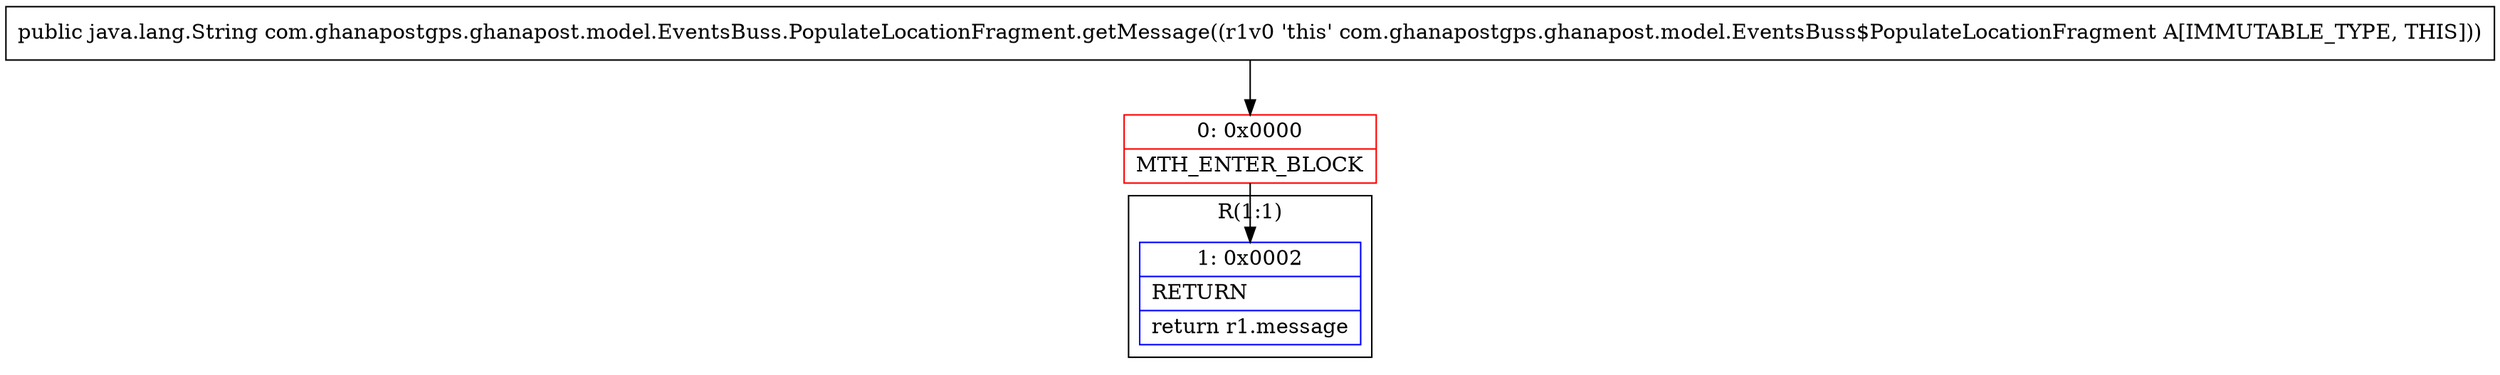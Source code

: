 digraph "CFG forcom.ghanapostgps.ghanapost.model.EventsBuss.PopulateLocationFragment.getMessage()Ljava\/lang\/String;" {
subgraph cluster_Region_61235634 {
label = "R(1:1)";
node [shape=record,color=blue];
Node_1 [shape=record,label="{1\:\ 0x0002|RETURN\l|return r1.message\l}"];
}
Node_0 [shape=record,color=red,label="{0\:\ 0x0000|MTH_ENTER_BLOCK\l}"];
MethodNode[shape=record,label="{public java.lang.String com.ghanapostgps.ghanapost.model.EventsBuss.PopulateLocationFragment.getMessage((r1v0 'this' com.ghanapostgps.ghanapost.model.EventsBuss$PopulateLocationFragment A[IMMUTABLE_TYPE, THIS])) }"];
MethodNode -> Node_0;
Node_0 -> Node_1;
}

